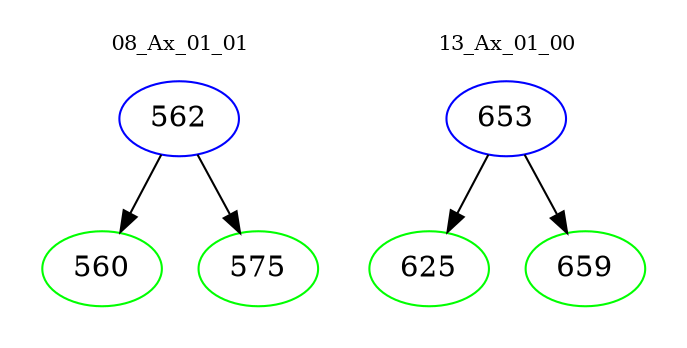 digraph{
subgraph cluster_0 {
color = white
label = "08_Ax_01_01";
fontsize=10;
T0_562 [label="562", color="blue"]
T0_562 -> T0_560 [color="black"]
T0_560 [label="560", color="green"]
T0_562 -> T0_575 [color="black"]
T0_575 [label="575", color="green"]
}
subgraph cluster_1 {
color = white
label = "13_Ax_01_00";
fontsize=10;
T1_653 [label="653", color="blue"]
T1_653 -> T1_625 [color="black"]
T1_625 [label="625", color="green"]
T1_653 -> T1_659 [color="black"]
T1_659 [label="659", color="green"]
}
}
